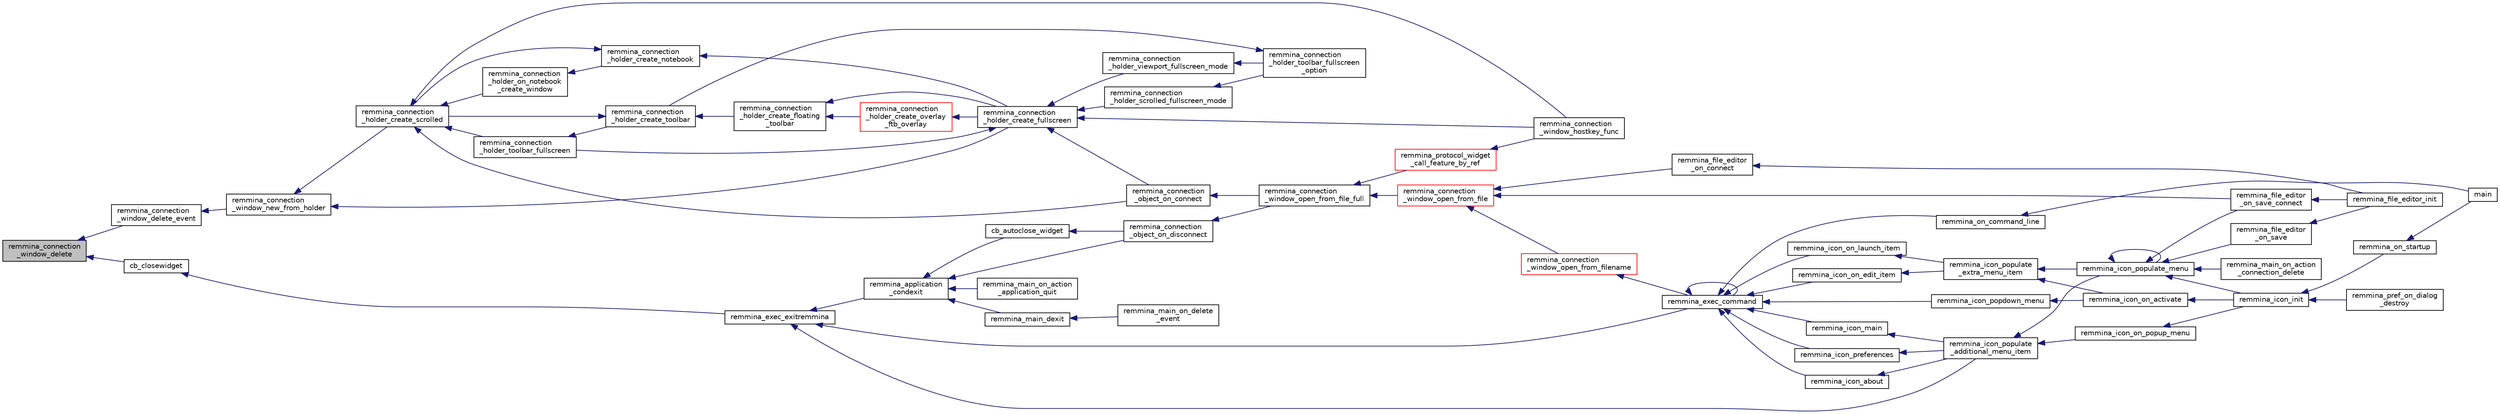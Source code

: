 digraph "remmina_connection_window_delete"
{
  edge [fontname="Helvetica",fontsize="10",labelfontname="Helvetica",labelfontsize="10"];
  node [fontname="Helvetica",fontsize="10",shape=record];
  rankdir="LR";
  Node12235 [label="remmina_connection\l_window_delete",height=0.2,width=0.4,color="black", fillcolor="grey75", style="filled", fontcolor="black"];
  Node12235 -> Node12236 [dir="back",color="midnightblue",fontsize="10",style="solid",fontname="Helvetica"];
  Node12236 [label="remmina_connection\l_window_delete_event",height=0.2,width=0.4,color="black", fillcolor="white", style="filled",URL="$remmina__connection__window_8c.html#aa84f957aaf2152717af3959b80ecfa8a"];
  Node12236 -> Node12237 [dir="back",color="midnightblue",fontsize="10",style="solid",fontname="Helvetica"];
  Node12237 [label="remmina_connection\l_window_new_from_holder",height=0.2,width=0.4,color="black", fillcolor="white", style="filled",URL="$remmina__connection__window_8c.html#a0ff4775a640861c11f2bc9f4e4680ed5"];
  Node12237 -> Node12238 [dir="back",color="midnightblue",fontsize="10",style="solid",fontname="Helvetica"];
  Node12238 [label="remmina_connection\l_holder_create_scrolled",height=0.2,width=0.4,color="black", fillcolor="white", style="filled",URL="$remmina__connection__window_8c.html#a57b3656c37df65d276ddd50a16906dc7"];
  Node12238 -> Node12239 [dir="back",color="midnightblue",fontsize="10",style="solid",fontname="Helvetica"];
  Node12239 [label="remmina_connection\l_holder_toolbar_fullscreen",height=0.2,width=0.4,color="black", fillcolor="white", style="filled",URL="$remmina__connection__window_8c.html#a02ac20f50f1b7b816bd7208127efdbee"];
  Node12239 -> Node12240 [dir="back",color="midnightblue",fontsize="10",style="solid",fontname="Helvetica"];
  Node12240 [label="remmina_connection\l_holder_create_toolbar",height=0.2,width=0.4,color="black", fillcolor="white", style="filled",URL="$remmina__connection__window_8c.html#af8138da72278e9e9000276e08a6fd984"];
  Node12240 -> Node12241 [dir="back",color="midnightblue",fontsize="10",style="solid",fontname="Helvetica"];
  Node12241 [label="remmina_connection\l_holder_create_floating\l_toolbar",height=0.2,width=0.4,color="black", fillcolor="white", style="filled",URL="$remmina__connection__window_8c.html#a967dca6c1876afc3e6bcb763f9709d43"];
  Node12241 -> Node12242 [dir="back",color="midnightblue",fontsize="10",style="solid",fontname="Helvetica"];
  Node12242 [label="remmina_connection\l_holder_create_overlay\l_ftb_overlay",height=0.2,width=0.4,color="red", fillcolor="white", style="filled",URL="$remmina__connection__window_8c.html#ab2edcb806312b3367c70fbb13c383ae0"];
  Node12242 -> Node12244 [dir="back",color="midnightblue",fontsize="10",style="solid",fontname="Helvetica"];
  Node12244 [label="remmina_connection\l_holder_create_fullscreen",height=0.2,width=0.4,color="black", fillcolor="white", style="filled",URL="$remmina__connection__window_8c.html#ae67ca4d276339723c1ff87fc224eaccf"];
  Node12244 -> Node12239 [dir="back",color="midnightblue",fontsize="10",style="solid",fontname="Helvetica"];
  Node12244 -> Node12245 [dir="back",color="midnightblue",fontsize="10",style="solid",fontname="Helvetica"];
  Node12245 [label="remmina_connection\l_holder_viewport_fullscreen_mode",height=0.2,width=0.4,color="black", fillcolor="white", style="filled",URL="$remmina__connection__window_8c.html#a0e99d0ff8c39f2c6de508eee9ef498c5"];
  Node12245 -> Node12246 [dir="back",color="midnightblue",fontsize="10",style="solid",fontname="Helvetica"];
  Node12246 [label="remmina_connection\l_holder_toolbar_fullscreen\l_option",height=0.2,width=0.4,color="black", fillcolor="white", style="filled",URL="$remmina__connection__window_8c.html#a1415cdcbed0e6fe9a7978586bf132207"];
  Node12246 -> Node12240 [dir="back",color="midnightblue",fontsize="10",style="solid",fontname="Helvetica"];
  Node12244 -> Node12247 [dir="back",color="midnightblue",fontsize="10",style="solid",fontname="Helvetica"];
  Node12247 [label="remmina_connection\l_holder_scrolled_fullscreen_mode",height=0.2,width=0.4,color="black", fillcolor="white", style="filled",URL="$remmina__connection__window_8c.html#aa25cae5c0e15e13b817b925e42a044a9"];
  Node12247 -> Node12246 [dir="back",color="midnightblue",fontsize="10",style="solid",fontname="Helvetica"];
  Node12244 -> Node12248 [dir="back",color="midnightblue",fontsize="10",style="solid",fontname="Helvetica"];
  Node12248 [label="remmina_connection\l_window_hostkey_func",height=0.2,width=0.4,color="black", fillcolor="white", style="filled",URL="$remmina__connection__window_8c.html#abef663d930076deb3105f86dabe2a9c3"];
  Node12244 -> Node12249 [dir="back",color="midnightblue",fontsize="10",style="solid",fontname="Helvetica"];
  Node12249 [label="remmina_connection\l_object_on_connect",height=0.2,width=0.4,color="black", fillcolor="white", style="filled",URL="$remmina__connection__window_8c.html#a0ad685a873ecef95ec13caba17e0c22e"];
  Node12249 -> Node12250 [dir="back",color="midnightblue",fontsize="10",style="solid",fontname="Helvetica"];
  Node12250 [label="remmina_connection\l_window_open_from_file_full",height=0.2,width=0.4,color="black", fillcolor="white", style="filled",URL="$remmina__connection__window_8h.html#adbf2b670ca3bae96a99cb0b36021a961"];
  Node12250 -> Node12251 [dir="back",color="midnightblue",fontsize="10",style="solid",fontname="Helvetica"];
  Node12251 [label="remmina_connection\l_window_open_from_file",height=0.2,width=0.4,color="red", fillcolor="white", style="filled",URL="$remmina__connection__window_8h.html#a1c7f722a89609523cc4de079cc82f23c"];
  Node12251 -> Node12252 [dir="back",color="midnightblue",fontsize="10",style="solid",fontname="Helvetica"];
  Node12252 [label="remmina_connection\l_window_open_from_filename",height=0.2,width=0.4,color="red", fillcolor="white", style="filled",URL="$remmina__connection__window_8h.html#ab0ed27ef360efc7d92906cbabf9da5db"];
  Node12252 -> Node12253 [dir="back",color="midnightblue",fontsize="10",style="solid",fontname="Helvetica"];
  Node12253 [label="remmina_exec_command",height=0.2,width=0.4,color="black", fillcolor="white", style="filled",URL="$remmina__exec_8h.html#a424cabdcff647797061e7482049d62a7"];
  Node12253 -> Node12254 [dir="back",color="midnightblue",fontsize="10",style="solid",fontname="Helvetica"];
  Node12254 [label="remmina_on_command_line",height=0.2,width=0.4,color="black", fillcolor="white", style="filled",URL="$remmina_8c.html#aeb286fc5bd52ab5382ab8cb495dc2914"];
  Node12254 -> Node12255 [dir="back",color="midnightblue",fontsize="10",style="solid",fontname="Helvetica"];
  Node12255 [label="main",height=0.2,width=0.4,color="black", fillcolor="white", style="filled",URL="$remmina_8c.html#a0ddf1224851353fc92bfbff6f499fa97"];
  Node12253 -> Node12253 [dir="back",color="midnightblue",fontsize="10",style="solid",fontname="Helvetica"];
  Node12253 -> Node12256 [dir="back",color="midnightblue",fontsize="10",style="solid",fontname="Helvetica"];
  Node12256 [label="remmina_icon_main",height=0.2,width=0.4,color="black", fillcolor="white", style="filled",URL="$remmina__icon_8c.html#a920476110ab6410c8fc8cf734109e497"];
  Node12256 -> Node12257 [dir="back",color="midnightblue",fontsize="10",style="solid",fontname="Helvetica"];
  Node12257 [label="remmina_icon_populate\l_additional_menu_item",height=0.2,width=0.4,color="black", fillcolor="white", style="filled",URL="$remmina__icon_8c.html#a8aaf73ed94cf20dcce1c7be26262cb56"];
  Node12257 -> Node12258 [dir="back",color="midnightblue",fontsize="10",style="solid",fontname="Helvetica"];
  Node12258 [label="remmina_icon_populate_menu",height=0.2,width=0.4,color="black", fillcolor="white", style="filled",URL="$remmina__icon_8h.html#af80ed314f91d653237249d839c7fc3b2"];
  Node12258 -> Node12259 [dir="back",color="midnightblue",fontsize="10",style="solid",fontname="Helvetica"];
  Node12259 [label="remmina_file_editor\l_on_save",height=0.2,width=0.4,color="black", fillcolor="white", style="filled",URL="$remmina__file__editor_8c.html#ac2a5cf9cdcf640986e245eb04be9c4ad"];
  Node12259 -> Node12260 [dir="back",color="midnightblue",fontsize="10",style="solid",fontname="Helvetica"];
  Node12260 [label="remmina_file_editor_init",height=0.2,width=0.4,color="black", fillcolor="white", style="filled",URL="$remmina__file__editor_8c.html#a9afd8d41c66f547320930eb331f3124d"];
  Node12258 -> Node12261 [dir="back",color="midnightblue",fontsize="10",style="solid",fontname="Helvetica"];
  Node12261 [label="remmina_file_editor\l_on_save_connect",height=0.2,width=0.4,color="black", fillcolor="white", style="filled",URL="$remmina__file__editor_8c.html#a57224f3f69f04f398de563b71be6b18e"];
  Node12261 -> Node12260 [dir="back",color="midnightblue",fontsize="10",style="solid",fontname="Helvetica"];
  Node12258 -> Node12258 [dir="back",color="midnightblue",fontsize="10",style="solid",fontname="Helvetica"];
  Node12258 -> Node12262 [dir="back",color="midnightblue",fontsize="10",style="solid",fontname="Helvetica"];
  Node12262 [label="remmina_icon_init",height=0.2,width=0.4,color="black", fillcolor="white", style="filled",URL="$remmina__icon_8h.html#a741c81815e562f40672c4485172306d6"];
  Node12262 -> Node12263 [dir="back",color="midnightblue",fontsize="10",style="solid",fontname="Helvetica"];
  Node12263 [label="remmina_on_startup",height=0.2,width=0.4,color="black", fillcolor="white", style="filled",URL="$remmina_8c.html#a26d2c20be18ff44f239b756f1d5be01a"];
  Node12263 -> Node12255 [dir="back",color="midnightblue",fontsize="10",style="solid",fontname="Helvetica"];
  Node12262 -> Node12264 [dir="back",color="midnightblue",fontsize="10",style="solid",fontname="Helvetica"];
  Node12264 [label="remmina_pref_on_dialog\l_destroy",height=0.2,width=0.4,color="black", fillcolor="white", style="filled",URL="$remmina__pref__dialog_8c.html#ab9776574663e2c3fcb793ec70887336d"];
  Node12258 -> Node12265 [dir="back",color="midnightblue",fontsize="10",style="solid",fontname="Helvetica"];
  Node12265 [label="remmina_main_on_action\l_connection_delete",height=0.2,width=0.4,color="black", fillcolor="white", style="filled",URL="$remmina__main_8c.html#aa0cd57e00874ae6ca8b0ee83213267da"];
  Node12257 -> Node12266 [dir="back",color="midnightblue",fontsize="10",style="solid",fontname="Helvetica"];
  Node12266 [label="remmina_icon_on_popup_menu",height=0.2,width=0.4,color="black", fillcolor="white", style="filled",URL="$remmina__icon_8c.html#a95b917790eeb38e48137018796bdda93"];
  Node12266 -> Node12262 [dir="back",color="midnightblue",fontsize="10",style="solid",fontname="Helvetica"];
  Node12253 -> Node12267 [dir="back",color="midnightblue",fontsize="10",style="solid",fontname="Helvetica"];
  Node12267 [label="remmina_icon_preferences",height=0.2,width=0.4,color="black", fillcolor="white", style="filled",URL="$remmina__icon_8c.html#ad3b0e3d12e4854eae05b1afea19da404"];
  Node12267 -> Node12257 [dir="back",color="midnightblue",fontsize="10",style="solid",fontname="Helvetica"];
  Node12253 -> Node12268 [dir="back",color="midnightblue",fontsize="10",style="solid",fontname="Helvetica"];
  Node12268 [label="remmina_icon_about",height=0.2,width=0.4,color="black", fillcolor="white", style="filled",URL="$remmina__icon_8c.html#a5cdf1958ef01e49889bcee2e90e2cf71"];
  Node12268 -> Node12257 [dir="back",color="midnightblue",fontsize="10",style="solid",fontname="Helvetica"];
  Node12253 -> Node12269 [dir="back",color="midnightblue",fontsize="10",style="solid",fontname="Helvetica"];
  Node12269 [label="remmina_icon_on_launch_item",height=0.2,width=0.4,color="black", fillcolor="white", style="filled",URL="$remmina__icon_8c.html#ad1699688680e12abcfd5c74dd2f76d83"];
  Node12269 -> Node12270 [dir="back",color="midnightblue",fontsize="10",style="solid",fontname="Helvetica"];
  Node12270 [label="remmina_icon_populate\l_extra_menu_item",height=0.2,width=0.4,color="black", fillcolor="white", style="filled",URL="$remmina__icon_8c.html#a2847311861df3a2f1c8bbcd35cf3fd6f"];
  Node12270 -> Node12258 [dir="back",color="midnightblue",fontsize="10",style="solid",fontname="Helvetica"];
  Node12270 -> Node12271 [dir="back",color="midnightblue",fontsize="10",style="solid",fontname="Helvetica"];
  Node12271 [label="remmina_icon_on_activate",height=0.2,width=0.4,color="black", fillcolor="white", style="filled",URL="$remmina__icon_8c.html#af175fef31eb95974094088235b3a2b1d"];
  Node12271 -> Node12262 [dir="back",color="midnightblue",fontsize="10",style="solid",fontname="Helvetica"];
  Node12253 -> Node12272 [dir="back",color="midnightblue",fontsize="10",style="solid",fontname="Helvetica"];
  Node12272 [label="remmina_icon_on_edit_item",height=0.2,width=0.4,color="black", fillcolor="white", style="filled",URL="$remmina__icon_8c.html#af8708120906a8dc41a7998ebf9ecd129"];
  Node12272 -> Node12270 [dir="back",color="midnightblue",fontsize="10",style="solid",fontname="Helvetica"];
  Node12253 -> Node12273 [dir="back",color="midnightblue",fontsize="10",style="solid",fontname="Helvetica"];
  Node12273 [label="remmina_icon_popdown_menu",height=0.2,width=0.4,color="black", fillcolor="white", style="filled",URL="$remmina__icon_8c.html#a444be76e3c3a065279c5f9abc7fae833"];
  Node12273 -> Node12271 [dir="back",color="midnightblue",fontsize="10",style="solid",fontname="Helvetica"];
  Node12251 -> Node12276 [dir="back",color="midnightblue",fontsize="10",style="solid",fontname="Helvetica"];
  Node12276 [label="remmina_file_editor\l_on_connect",height=0.2,width=0.4,color="black", fillcolor="white", style="filled",URL="$remmina__file__editor_8c.html#a73b8581fd1fd77532b748d91a2951f25"];
  Node12276 -> Node12260 [dir="back",color="midnightblue",fontsize="10",style="solid",fontname="Helvetica"];
  Node12251 -> Node12261 [dir="back",color="midnightblue",fontsize="10",style="solid",fontname="Helvetica"];
  Node12250 -> Node12279 [dir="back",color="midnightblue",fontsize="10",style="solid",fontname="Helvetica"];
  Node12279 [label="remmina_protocol_widget\l_call_feature_by_ref",height=0.2,width=0.4,color="red", fillcolor="white", style="filled",URL="$remmina__protocol__widget_8h.html#a605b69a9aa4393024369cc5070488692"];
  Node12279 -> Node12248 [dir="back",color="midnightblue",fontsize="10",style="solid",fontname="Helvetica"];
  Node12241 -> Node12244 [dir="back",color="midnightblue",fontsize="10",style="solid",fontname="Helvetica"];
  Node12240 -> Node12238 [dir="back",color="midnightblue",fontsize="10",style="solid",fontname="Helvetica"];
  Node12238 -> Node12294 [dir="back",color="midnightblue",fontsize="10",style="solid",fontname="Helvetica"];
  Node12294 [label="remmina_connection\l_holder_on_notebook\l_create_window",height=0.2,width=0.4,color="black", fillcolor="white", style="filled",URL="$remmina__connection__window_8c.html#a2f5fc595c1aad851962aa58e2009bcce"];
  Node12294 -> Node12295 [dir="back",color="midnightblue",fontsize="10",style="solid",fontname="Helvetica"];
  Node12295 [label="remmina_connection\l_holder_create_notebook",height=0.2,width=0.4,color="black", fillcolor="white", style="filled",URL="$remmina__connection__window_8c.html#ae616dc409c5775dc73d9a83c1f081705"];
  Node12295 -> Node12238 [dir="back",color="midnightblue",fontsize="10",style="solid",fontname="Helvetica"];
  Node12295 -> Node12244 [dir="back",color="midnightblue",fontsize="10",style="solid",fontname="Helvetica"];
  Node12238 -> Node12248 [dir="back",color="midnightblue",fontsize="10",style="solid",fontname="Helvetica"];
  Node12238 -> Node12249 [dir="back",color="midnightblue",fontsize="10",style="solid",fontname="Helvetica"];
  Node12237 -> Node12244 [dir="back",color="midnightblue",fontsize="10",style="solid",fontname="Helvetica"];
  Node12235 -> Node12296 [dir="back",color="midnightblue",fontsize="10",style="solid",fontname="Helvetica"];
  Node12296 [label="cb_closewidget",height=0.2,width=0.4,color="black", fillcolor="white", style="filled",URL="$remmina__exec_8c.html#a0ffd51ed283da4640c920e75e89e694a"];
  Node12296 -> Node12297 [dir="back",color="midnightblue",fontsize="10",style="solid",fontname="Helvetica"];
  Node12297 [label="remmina_exec_exitremmina",height=0.2,width=0.4,color="black", fillcolor="white", style="filled",URL="$remmina__exec_8h.html#adbaf105af1039e44ba503a8d7174535f"];
  Node12297 -> Node12298 [dir="back",color="midnightblue",fontsize="10",style="solid",fontname="Helvetica"];
  Node12298 [label="remmina_application\l_condexit",height=0.2,width=0.4,color="black", fillcolor="white", style="filled",URL="$remmina__exec_8h.html#aaa67e07e2426828d7e7b9b30d2038d31"];
  Node12298 -> Node12299 [dir="back",color="midnightblue",fontsize="10",style="solid",fontname="Helvetica"];
  Node12299 [label="cb_autoclose_widget",height=0.2,width=0.4,color="black", fillcolor="white", style="filled",URL="$remmina__connection__window_8c.html#a6d866a05da5d47a9342d4c87dbf70863"];
  Node12299 -> Node12300 [dir="back",color="midnightblue",fontsize="10",style="solid",fontname="Helvetica"];
  Node12300 [label="remmina_connection\l_object_on_disconnect",height=0.2,width=0.4,color="black", fillcolor="white", style="filled",URL="$remmina__connection__window_8c.html#ad6ea67e2303625444fb4936a114e82df"];
  Node12300 -> Node12250 [dir="back",color="midnightblue",fontsize="10",style="solid",fontname="Helvetica"];
  Node12298 -> Node12300 [dir="back",color="midnightblue",fontsize="10",style="solid",fontname="Helvetica"];
  Node12298 -> Node12301 [dir="back",color="midnightblue",fontsize="10",style="solid",fontname="Helvetica"];
  Node12301 [label="remmina_main_dexit",height=0.2,width=0.4,color="black", fillcolor="white", style="filled",URL="$remmina__main_8c.html#a33ef5745d8b934ef52379c277d3a1ab2"];
  Node12301 -> Node12302 [dir="back",color="midnightblue",fontsize="10",style="solid",fontname="Helvetica"];
  Node12302 [label="remmina_main_on_delete\l_event",height=0.2,width=0.4,color="black", fillcolor="white", style="filled",URL="$remmina__main_8c.html#a40493bb60c169e53e2e08a0d0a808302"];
  Node12298 -> Node12303 [dir="back",color="midnightblue",fontsize="10",style="solid",fontname="Helvetica"];
  Node12303 [label="remmina_main_on_action\l_application_quit",height=0.2,width=0.4,color="black", fillcolor="white", style="filled",URL="$remmina__main_8c.html#a4948f36273d9da969521981851149271"];
  Node12297 -> Node12253 [dir="back",color="midnightblue",fontsize="10",style="solid",fontname="Helvetica"];
  Node12297 -> Node12257 [dir="back",color="midnightblue",fontsize="10",style="solid",fontname="Helvetica"];
}
